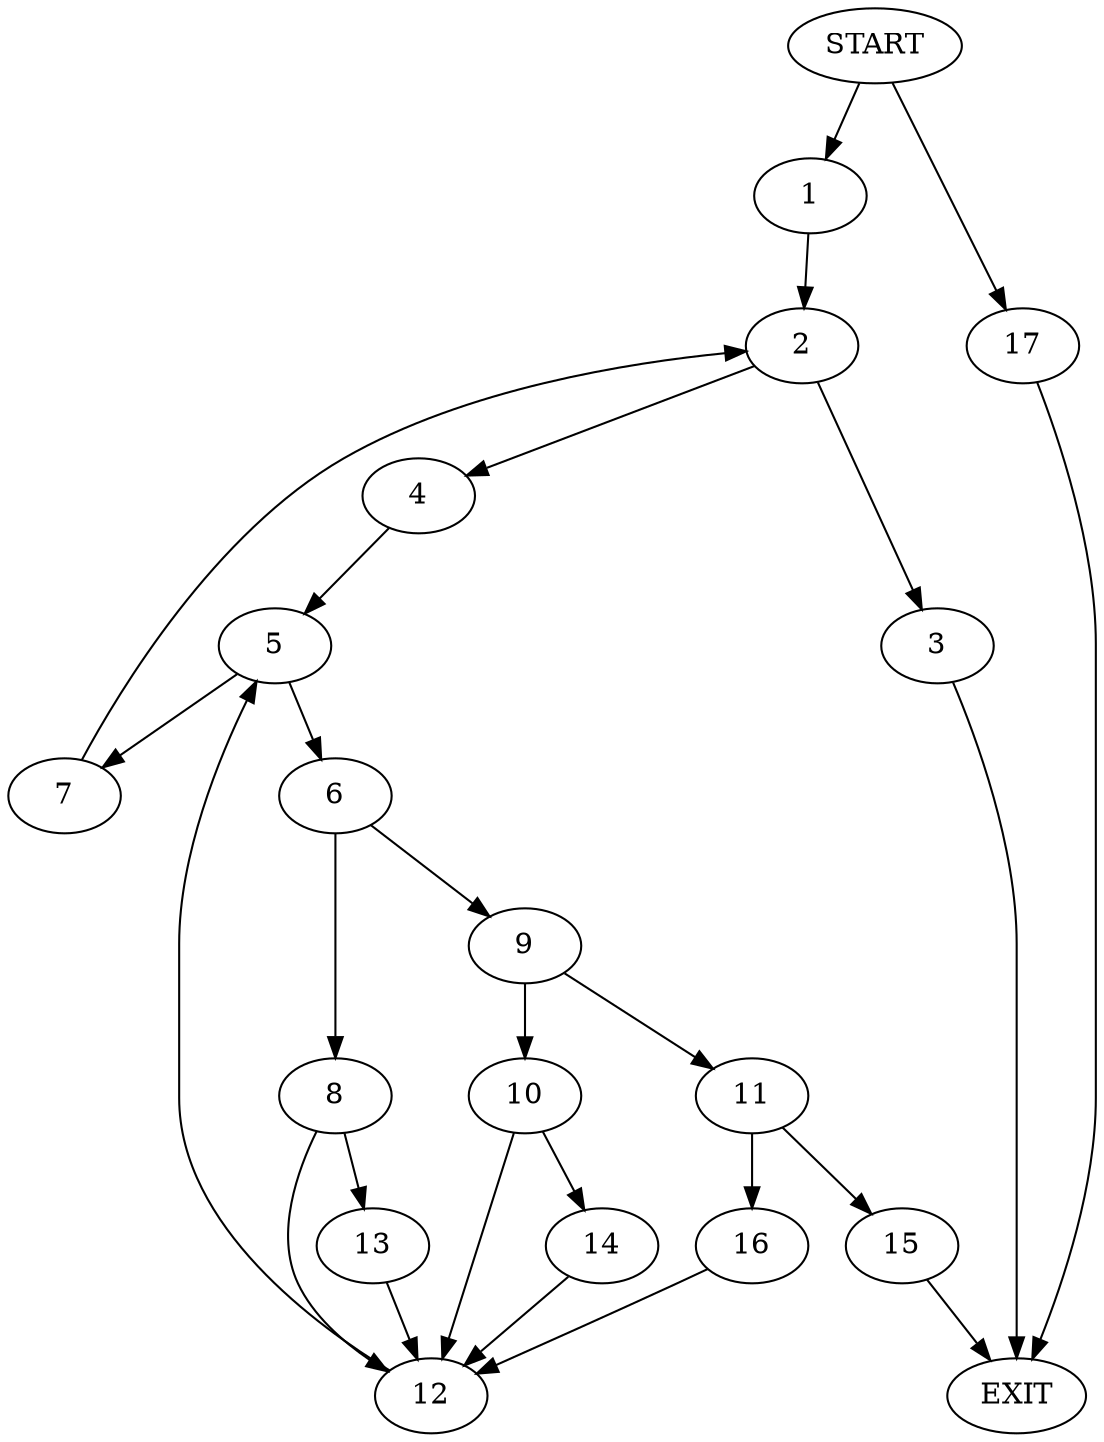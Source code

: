 digraph {
0 [label="START"]
18 [label="EXIT"]
0 -> 1
1 -> 2
2 -> 3
2 -> 4
4 -> 5
3 -> 18
5 -> 6
5 -> 7
7 -> 2
6 -> 8
6 -> 9
9 -> 10
9 -> 11
8 -> 12
8 -> 13
10 -> 14
10 -> 12
11 -> 15
11 -> 16
16 -> 12
15 -> 18
12 -> 5
14 -> 12
13 -> 12
0 -> 17
17 -> 18
}
